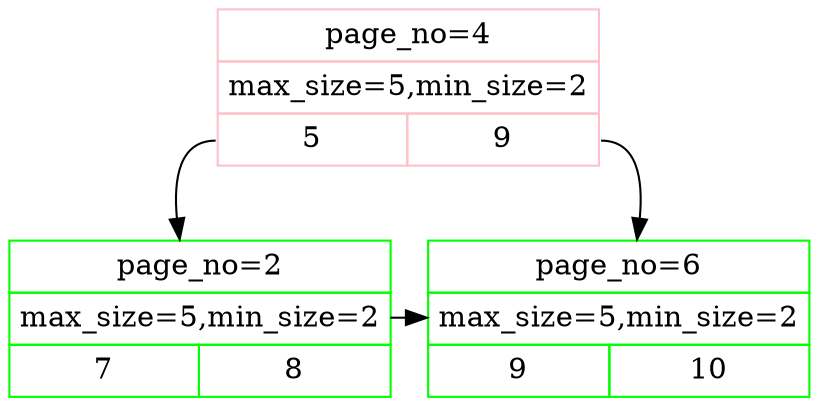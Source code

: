 digraph G {
INT_4[shape=plain color=pink label=<<TABLE BORDER="0" CELLBORDER="1" CELLSPACING="0" CELLPADDING="4">
<TR><TD COLSPAN="2">page_no=4</TD></TR>
<TR><TD COLSPAN="2">max_size=5,min_size=2</TD></TR>
<TR><TD PORT="p2">5</TD>
<TD PORT="p6">9</TD>
</TR></TABLE>>];
LEAF_2[shape=plain color=green label=<<TABLE BORDER="0" CELLBORDER="1" CELLSPACING="0" CELLPADDING="4">
<TR><TD COLSPAN="2">page_no=2</TD></TR>
<TR><TD COLSPAN="2">max_size=5,min_size=2</TD></TR>
<TR><TD>7</TD>
<TD>8</TD>
</TR></TABLE>>];
LEAF_2 -> LEAF_6;
{rank=same LEAF_2 LEAF_6};
INT_4:p2 -> LEAF_2;
LEAF_6[shape=plain color=green label=<<TABLE BORDER="0" CELLBORDER="1" CELLSPACING="0" CELLPADDING="4">
<TR><TD COLSPAN="2">page_no=6</TD></TR>
<TR><TD COLSPAN="2">max_size=5,min_size=2</TD></TR>
<TR><TD>9</TD>
<TD>10</TD>
</TR></TABLE>>];
INT_4:p6 -> LEAF_6;
}
